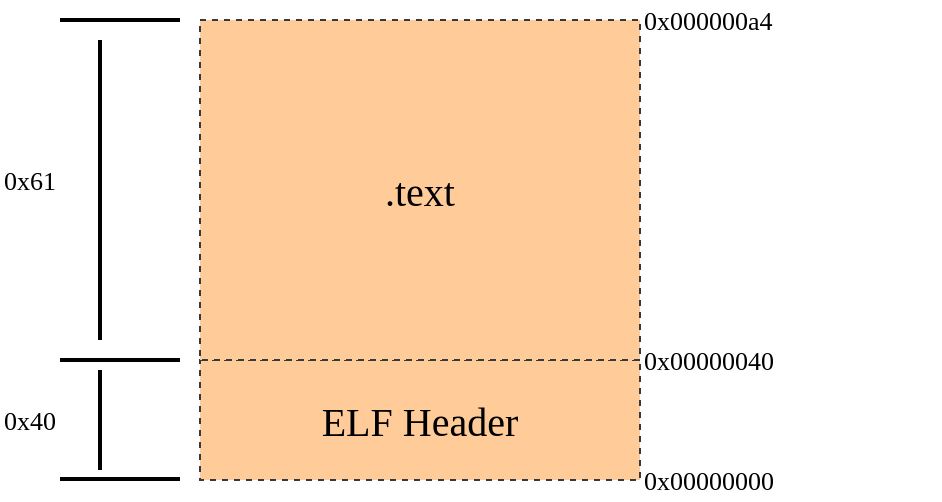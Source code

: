 <mxfile version="14.3.0" type="github">
  <diagram id="ArbItDSfS2hNIC00Cbeu" name="Page-1">
    <mxGraphModel dx="1038" dy="548" grid="1" gridSize="10" guides="1" tooltips="1" connect="1" arrows="1" fold="1" page="1" pageScale="1" pageWidth="827" pageHeight="1169" math="0" shadow="0">
      <root>
        <mxCell id="0" />
        <mxCell id="1" parent="0" />
        <mxCell id="q-xGUemZeF0ZS09BVwWl-1" value="&lt;font style=&quot;font-size: 20px&quot;&gt;ELF Header&lt;/font&gt;" style="rounded=0;whiteSpace=wrap;html=1;fontFamily=Comic Sans MS;fillColor=#ffcc99;strokeColor=#36393d;dashed=1;" vertex="1" parent="1">
          <mxGeometry x="310" y="220" width="220" height="60" as="geometry" />
        </mxCell>
        <mxCell id="q-xGUemZeF0ZS09BVwWl-2" value="&lt;font style=&quot;font-size: 13px&quot;&gt;0x00000000&lt;/font&gt;" style="text;html=1;strokeColor=none;fillColor=none;align=left;verticalAlign=middle;whiteSpace=wrap;rounded=0;dashed=1;fontFamily=Comic Sans MS;" vertex="1" parent="1">
          <mxGeometry x="530" y="270" width="150" height="20" as="geometry" />
        </mxCell>
        <mxCell id="q-xGUemZeF0ZS09BVwWl-3" value="" style="endArrow=none;html=1;fontFamily=Comic Sans MS;strokeWidth=2;rounded=0;" edge="1" parent="1">
          <mxGeometry width="50" height="50" relative="1" as="geometry">
            <mxPoint x="240" y="220" as="sourcePoint" />
            <mxPoint x="300" y="220" as="targetPoint" />
          </mxGeometry>
        </mxCell>
        <mxCell id="q-xGUemZeF0ZS09BVwWl-5" value="" style="endArrow=none;html=1;fontFamily=Comic Sans MS;strokeWidth=2;" edge="1" parent="1">
          <mxGeometry width="50" height="50" relative="1" as="geometry">
            <mxPoint x="240" y="279.5" as="sourcePoint" />
            <mxPoint x="300" y="279.5" as="targetPoint" />
          </mxGeometry>
        </mxCell>
        <mxCell id="q-xGUemZeF0ZS09BVwWl-6" value="" style="endArrow=none;html=1;strokeWidth=2;fontFamily=Comic Sans MS;" edge="1" parent="1">
          <mxGeometry width="50" height="50" relative="1" as="geometry">
            <mxPoint x="260" y="275" as="sourcePoint" />
            <mxPoint x="260" y="225" as="targetPoint" />
          </mxGeometry>
        </mxCell>
        <mxCell id="q-xGUemZeF0ZS09BVwWl-7" value="&lt;font style=&quot;font-size: 13px&quot;&gt;0x40&lt;/font&gt;" style="text;html=1;strokeColor=none;fillColor=none;align=left;verticalAlign=middle;whiteSpace=wrap;rounded=0;dashed=1;fontFamily=Comic Sans MS;" vertex="1" parent="1">
          <mxGeometry x="210" y="240" width="150" height="20" as="geometry" />
        </mxCell>
        <mxCell id="q-xGUemZeF0ZS09BVwWl-9" value="&lt;span style=&quot;font-size: 20px&quot;&gt;.text&lt;/span&gt;" style="rounded=0;whiteSpace=wrap;html=1;fontFamily=Comic Sans MS;fillColor=#ffcc99;strokeColor=#36393d;dashed=1;" vertex="1" parent="1">
          <mxGeometry x="310" y="50" width="220" height="170" as="geometry" />
        </mxCell>
        <mxCell id="q-xGUemZeF0ZS09BVwWl-10" value="&lt;font style=&quot;font-size: 13px&quot;&gt;0x00000040&lt;/font&gt;" style="text;html=1;strokeColor=none;fillColor=none;align=left;verticalAlign=middle;whiteSpace=wrap;rounded=0;dashed=1;fontFamily=Comic Sans MS;" vertex="1" parent="1">
          <mxGeometry x="530" y="210" width="150" height="20" as="geometry" />
        </mxCell>
        <mxCell id="q-xGUemZeF0ZS09BVwWl-14" value="" style="endArrow=none;html=1;fontFamily=Comic Sans MS;strokeWidth=2;rounded=0;" edge="1" parent="1">
          <mxGeometry width="50" height="50" relative="1" as="geometry">
            <mxPoint x="240" y="50" as="sourcePoint" />
            <mxPoint x="300" y="50" as="targetPoint" />
          </mxGeometry>
        </mxCell>
        <mxCell id="q-xGUemZeF0ZS09BVwWl-15" value="" style="endArrow=none;html=1;strokeWidth=2;fontFamily=Comic Sans MS;" edge="1" parent="1">
          <mxGeometry width="50" height="50" relative="1" as="geometry">
            <mxPoint x="260" y="210" as="sourcePoint" />
            <mxPoint x="260" y="60" as="targetPoint" />
          </mxGeometry>
        </mxCell>
        <mxCell id="q-xGUemZeF0ZS09BVwWl-16" value="&lt;font style=&quot;font-size: 13px&quot;&gt;0x61&lt;/font&gt;" style="text;html=1;strokeColor=none;fillColor=none;align=left;verticalAlign=middle;whiteSpace=wrap;rounded=0;dashed=1;fontFamily=Comic Sans MS;" vertex="1" parent="1">
          <mxGeometry x="210" y="120" width="150" height="20" as="geometry" />
        </mxCell>
        <mxCell id="q-xGUemZeF0ZS09BVwWl-17" value="&lt;font style=&quot;font-size: 13px&quot;&gt;0x000000a4&lt;/font&gt;" style="text;html=1;strokeColor=none;fillColor=none;align=left;verticalAlign=middle;whiteSpace=wrap;rounded=0;dashed=1;fontFamily=Comic Sans MS;" vertex="1" parent="1">
          <mxGeometry x="530" y="40" width="150" height="20" as="geometry" />
        </mxCell>
      </root>
    </mxGraphModel>
  </diagram>
</mxfile>
